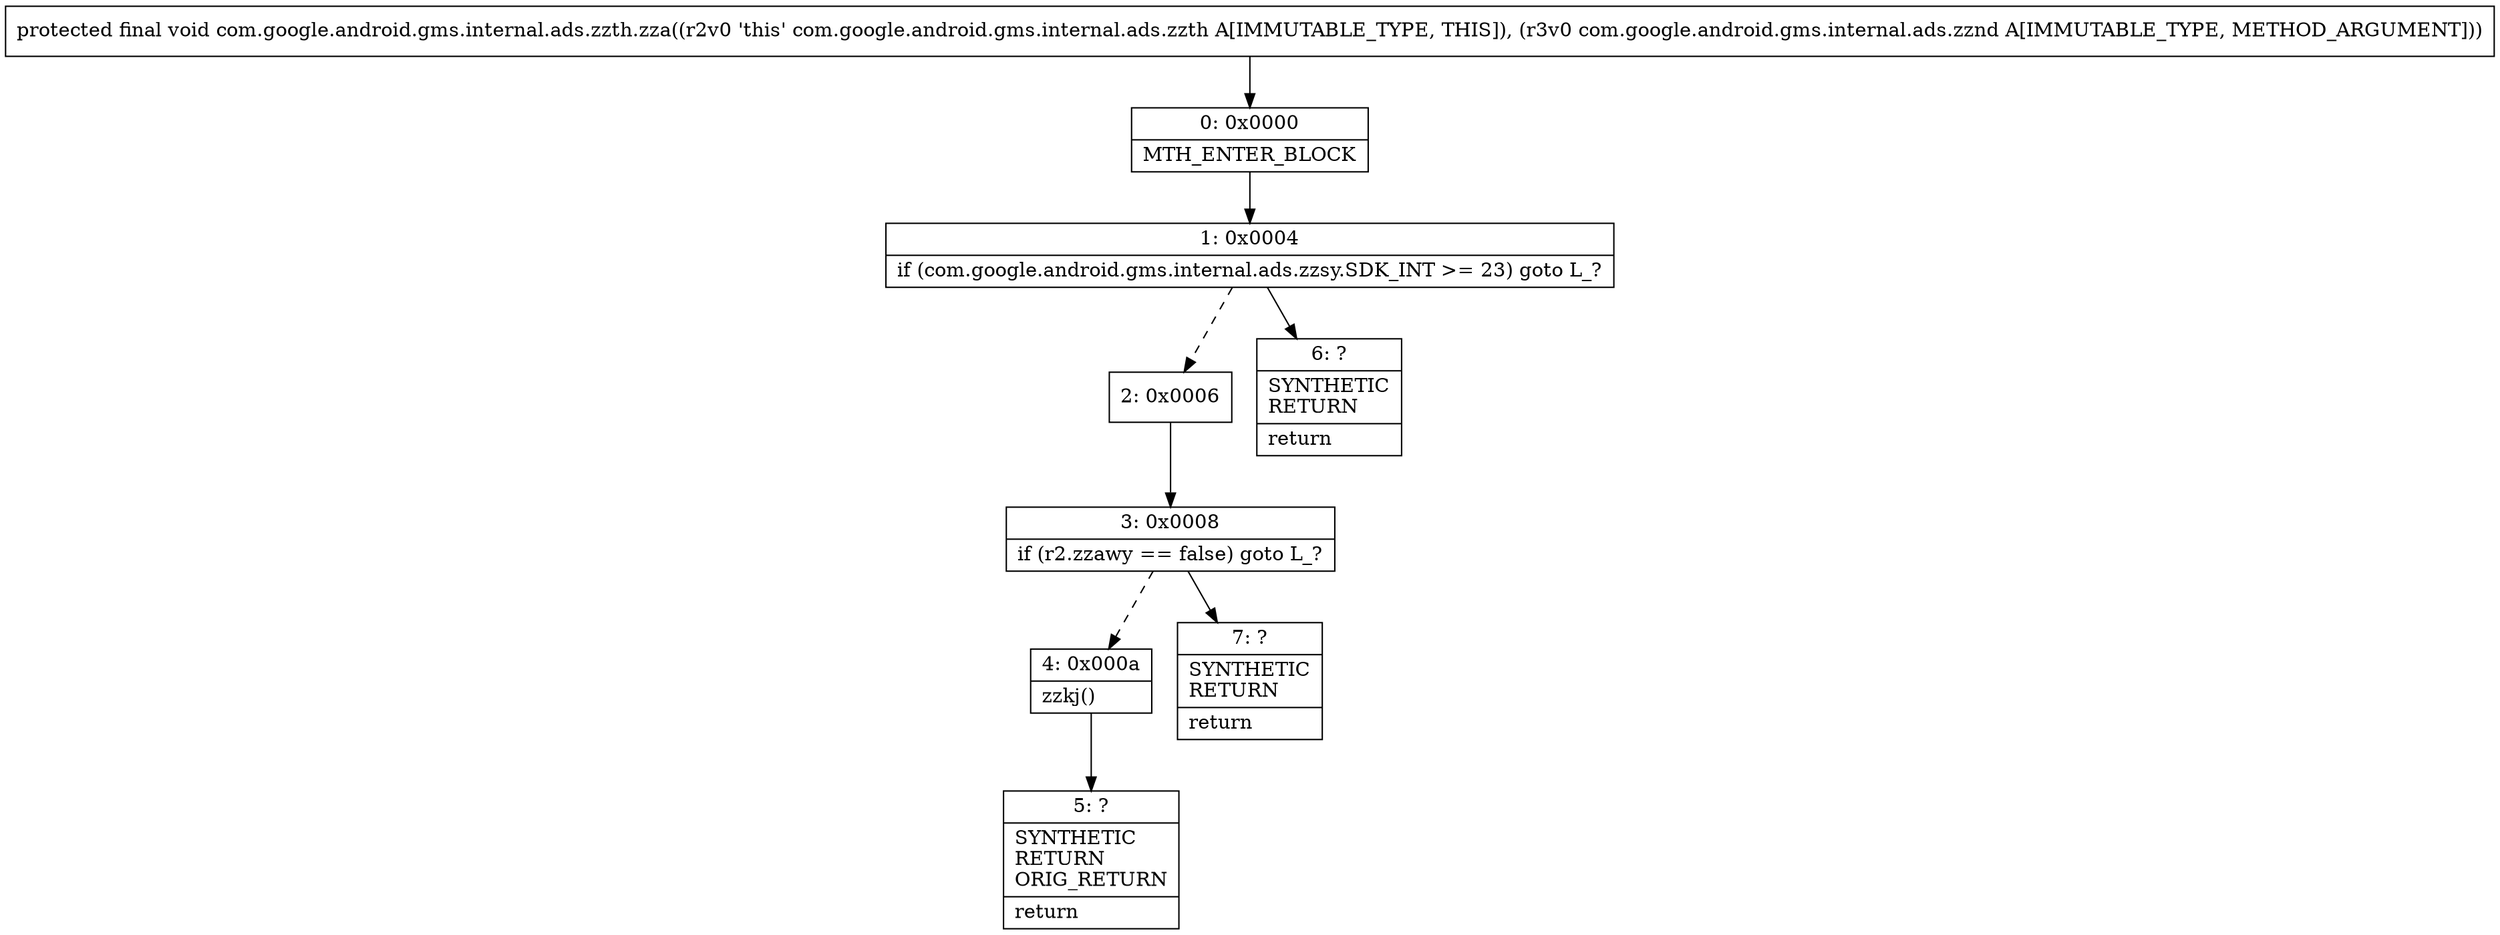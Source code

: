 digraph "CFG forcom.google.android.gms.internal.ads.zzth.zza(Lcom\/google\/android\/gms\/internal\/ads\/zznd;)V" {
Node_0 [shape=record,label="{0\:\ 0x0000|MTH_ENTER_BLOCK\l}"];
Node_1 [shape=record,label="{1\:\ 0x0004|if (com.google.android.gms.internal.ads.zzsy.SDK_INT \>= 23) goto L_?\l}"];
Node_2 [shape=record,label="{2\:\ 0x0006}"];
Node_3 [shape=record,label="{3\:\ 0x0008|if (r2.zzawy == false) goto L_?\l}"];
Node_4 [shape=record,label="{4\:\ 0x000a|zzkj()\l}"];
Node_5 [shape=record,label="{5\:\ ?|SYNTHETIC\lRETURN\lORIG_RETURN\l|return\l}"];
Node_6 [shape=record,label="{6\:\ ?|SYNTHETIC\lRETURN\l|return\l}"];
Node_7 [shape=record,label="{7\:\ ?|SYNTHETIC\lRETURN\l|return\l}"];
MethodNode[shape=record,label="{protected final void com.google.android.gms.internal.ads.zzth.zza((r2v0 'this' com.google.android.gms.internal.ads.zzth A[IMMUTABLE_TYPE, THIS]), (r3v0 com.google.android.gms.internal.ads.zznd A[IMMUTABLE_TYPE, METHOD_ARGUMENT])) }"];
MethodNode -> Node_0;
Node_0 -> Node_1;
Node_1 -> Node_2[style=dashed];
Node_1 -> Node_6;
Node_2 -> Node_3;
Node_3 -> Node_4[style=dashed];
Node_3 -> Node_7;
Node_4 -> Node_5;
}

